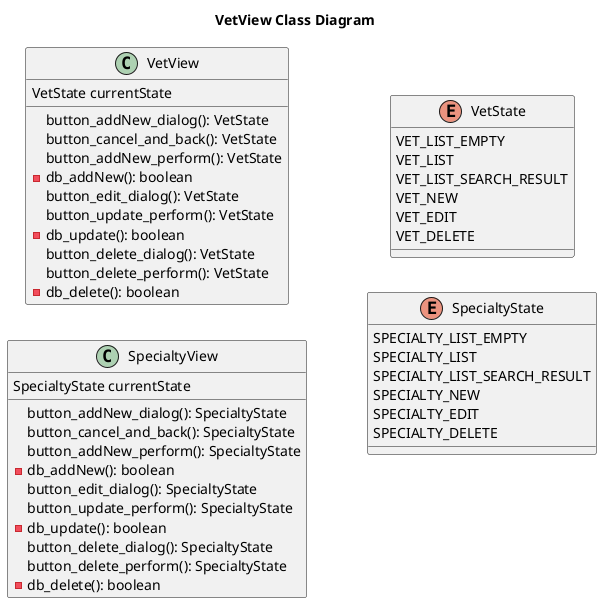 @startuml
'https://plantuml.com/class-diagram

title VetView Class Diagram

left to right direction
'top to bottom direction


class VetView {
    VetState currentState
    button_addNew_dialog(): VetState
    button_cancel_and_back(): VetState
    button_addNew_perform(): VetState
    - db_addNew(): boolean
    button_edit_dialog(): VetState
    button_update_perform(): VetState
    - db_update(): boolean
    button_delete_dialog(): VetState
    button_delete_perform(): VetState
    - db_delete(): boolean
}

class SpecialtyView {
    SpecialtyState currentState
    button_addNew_dialog(): SpecialtyState
    button_cancel_and_back(): SpecialtyState
    button_addNew_perform(): SpecialtyState
    - db_addNew(): boolean
    button_edit_dialog(): SpecialtyState
    button_update_perform(): SpecialtyState
    - db_update(): boolean
    button_delete_dialog(): SpecialtyState
    button_delete_perform(): SpecialtyState
    - db_delete(): boolean
}

enum VetState {
    VET_LIST_EMPTY
    VET_LIST
    VET_LIST_SEARCH_RESULT
    VET_NEW
    VET_EDIT
    VET_DELETE
}

enum SpecialtyState {
    SPECIALTY_LIST_EMPTY
    SPECIALTY_LIST
    SPECIALTY_LIST_SEARCH_RESULT
    SPECIALTY_NEW
    SPECIALTY_EDIT
    SPECIALTY_DELETE
}

@enduml